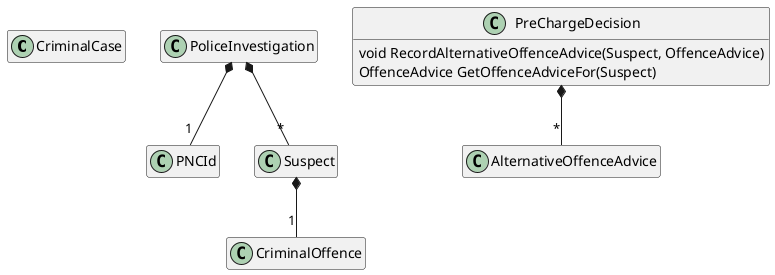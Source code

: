 @startuml Public Prosecution Service

hide empty members
hide empty methods

class CriminalCase {
}

class CriminalOffence {
}

class PNCId {
}

class PoliceInvestigation {
}

class PreChargeDecision {
    void RecordAlternativeOffenceAdvice(Suspect, OffenceAdvice)
    OffenceAdvice GetOffenceAdviceFor(Suspect)
}

class AlternativeOffenceAdvice {
}

class Suspect    {
}

Suspect *-- "1" CriminalOffence

PoliceInvestigation *-- "*" Suspect

PoliceInvestigation *-- "1" PNCId

PreChargeDecision *-- "*" AlternativeOffenceAdvice

@enduml
